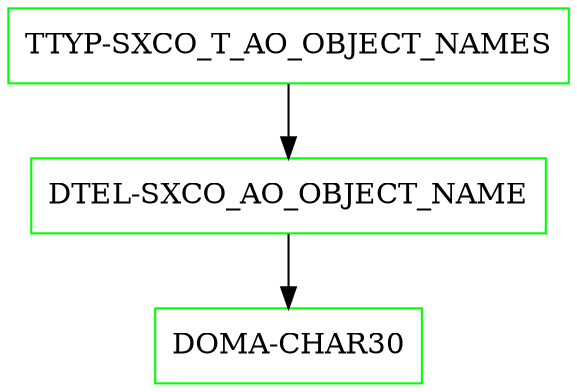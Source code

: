 digraph G {
  "TTYP-SXCO_T_AO_OBJECT_NAMES" [shape=box,color=green];
  "DTEL-SXCO_AO_OBJECT_NAME" [shape=box,color=green,URL="./DTEL_SXCO_AO_OBJECT_NAME.html"];
  "DOMA-CHAR30" [shape=box,color=green,URL="./DOMA_CHAR30.html"];
  "TTYP-SXCO_T_AO_OBJECT_NAMES" -> "DTEL-SXCO_AO_OBJECT_NAME";
  "DTEL-SXCO_AO_OBJECT_NAME" -> "DOMA-CHAR30";
}
